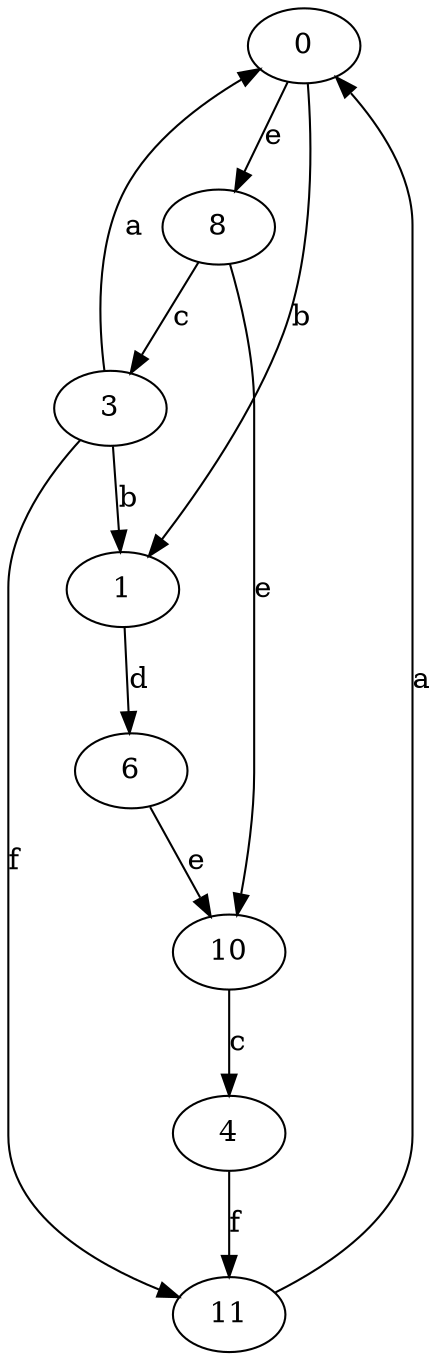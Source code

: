 strict digraph  {
0;
1;
3;
4;
6;
8;
10;
11;
0 -> 1  [label=b];
0 -> 8  [label=e];
1 -> 6  [label=d];
3 -> 0  [label=a];
3 -> 1  [label=b];
3 -> 11  [label=f];
4 -> 11  [label=f];
6 -> 10  [label=e];
8 -> 3  [label=c];
8 -> 10  [label=e];
10 -> 4  [label=c];
11 -> 0  [label=a];
}
